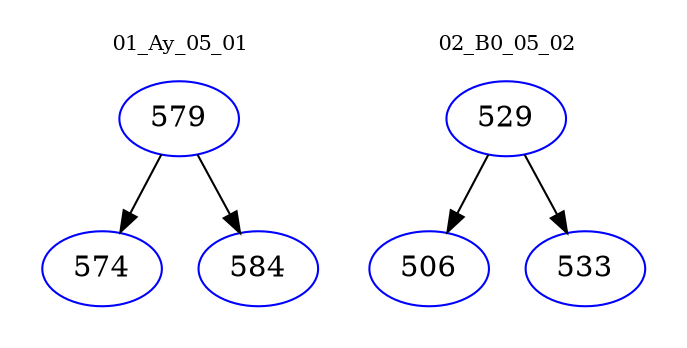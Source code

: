 digraph{
subgraph cluster_0 {
color = white
label = "01_Ay_05_01";
fontsize=10;
T0_579 [label="579", color="blue"]
T0_579 -> T0_574 [color="black"]
T0_574 [label="574", color="blue"]
T0_579 -> T0_584 [color="black"]
T0_584 [label="584", color="blue"]
}
subgraph cluster_1 {
color = white
label = "02_B0_05_02";
fontsize=10;
T1_529 [label="529", color="blue"]
T1_529 -> T1_506 [color="black"]
T1_506 [label="506", color="blue"]
T1_529 -> T1_533 [color="black"]
T1_533 [label="533", color="blue"]
}
}
